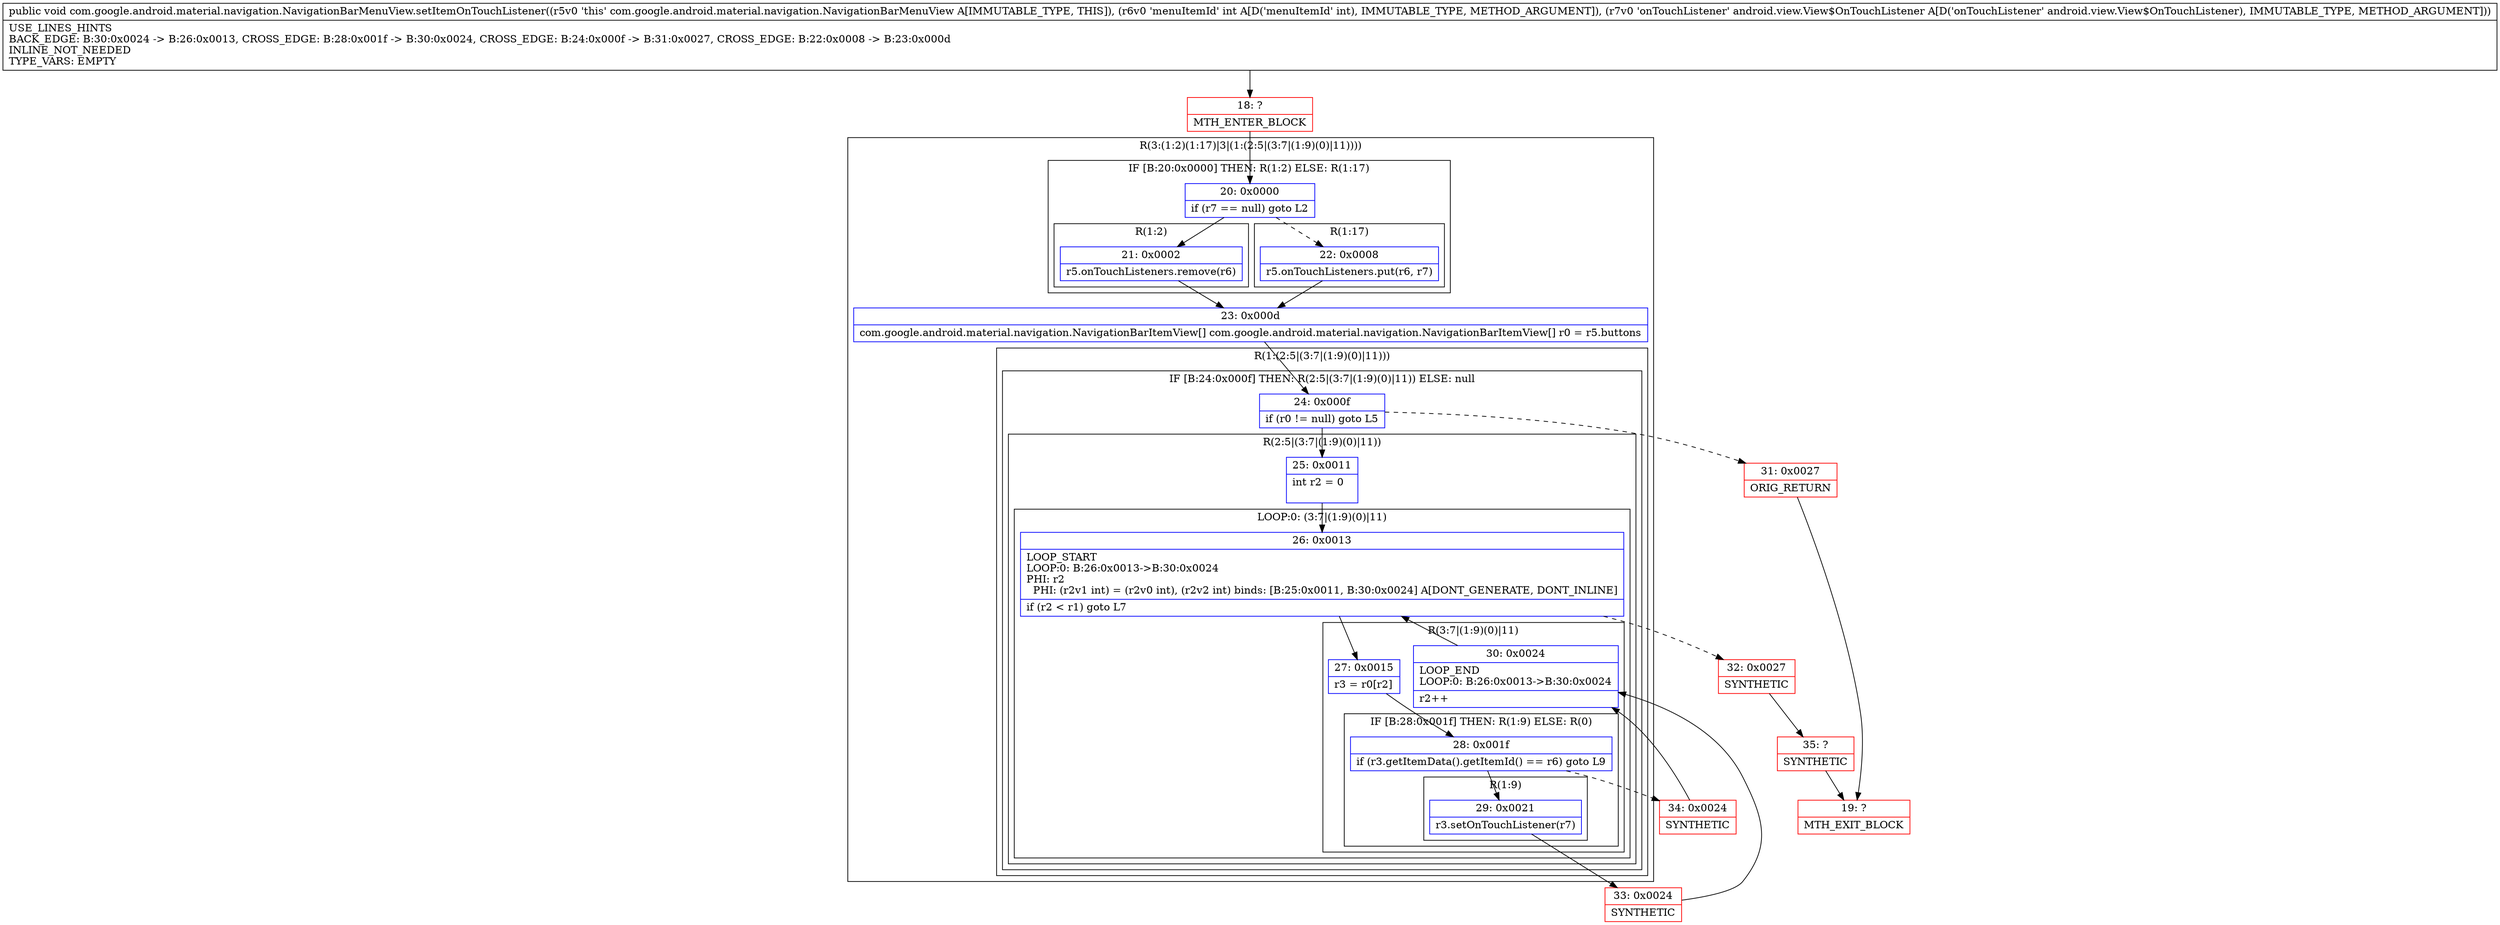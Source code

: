 digraph "CFG forcom.google.android.material.navigation.NavigationBarMenuView.setItemOnTouchListener(ILandroid\/view\/View$OnTouchListener;)V" {
subgraph cluster_Region_775652164 {
label = "R(3:(1:2)(1:17)|3|(1:(2:5|(3:7|(1:9)(0)|11))))";
node [shape=record,color=blue];
subgraph cluster_IfRegion_1933937320 {
label = "IF [B:20:0x0000] THEN: R(1:2) ELSE: R(1:17)";
node [shape=record,color=blue];
Node_20 [shape=record,label="{20\:\ 0x0000|if (r7 == null) goto L2\l}"];
subgraph cluster_Region_2090099212 {
label = "R(1:2)";
node [shape=record,color=blue];
Node_21 [shape=record,label="{21\:\ 0x0002|r5.onTouchListeners.remove(r6)\l}"];
}
subgraph cluster_Region_1120303361 {
label = "R(1:17)";
node [shape=record,color=blue];
Node_22 [shape=record,label="{22\:\ 0x0008|r5.onTouchListeners.put(r6, r7)\l}"];
}
}
Node_23 [shape=record,label="{23\:\ 0x000d|com.google.android.material.navigation.NavigationBarItemView[] com.google.android.material.navigation.NavigationBarItemView[] r0 = r5.buttons\l}"];
subgraph cluster_Region_2074725779 {
label = "R(1:(2:5|(3:7|(1:9)(0)|11)))";
node [shape=record,color=blue];
subgraph cluster_IfRegion_619447252 {
label = "IF [B:24:0x000f] THEN: R(2:5|(3:7|(1:9)(0)|11)) ELSE: null";
node [shape=record,color=blue];
Node_24 [shape=record,label="{24\:\ 0x000f|if (r0 != null) goto L5\l}"];
subgraph cluster_Region_1578989915 {
label = "R(2:5|(3:7|(1:9)(0)|11))";
node [shape=record,color=blue];
Node_25 [shape=record,label="{25\:\ 0x0011|int r2 = 0\l\l}"];
subgraph cluster_LoopRegion_619059332 {
label = "LOOP:0: (3:7|(1:9)(0)|11)";
node [shape=record,color=blue];
Node_26 [shape=record,label="{26\:\ 0x0013|LOOP_START\lLOOP:0: B:26:0x0013\-\>B:30:0x0024\lPHI: r2 \l  PHI: (r2v1 int) = (r2v0 int), (r2v2 int) binds: [B:25:0x0011, B:30:0x0024] A[DONT_GENERATE, DONT_INLINE]\l|if (r2 \< r1) goto L7\l}"];
subgraph cluster_Region_323722520 {
label = "R(3:7|(1:9)(0)|11)";
node [shape=record,color=blue];
Node_27 [shape=record,label="{27\:\ 0x0015|r3 = r0[r2]\l}"];
subgraph cluster_IfRegion_2067634710 {
label = "IF [B:28:0x001f] THEN: R(1:9) ELSE: R(0)";
node [shape=record,color=blue];
Node_28 [shape=record,label="{28\:\ 0x001f|if (r3.getItemData().getItemId() == r6) goto L9\l}"];
subgraph cluster_Region_180546049 {
label = "R(1:9)";
node [shape=record,color=blue];
Node_29 [shape=record,label="{29\:\ 0x0021|r3.setOnTouchListener(r7)\l}"];
}
subgraph cluster_Region_1060268959 {
label = "R(0)";
node [shape=record,color=blue];
}
}
Node_30 [shape=record,label="{30\:\ 0x0024|LOOP_END\lLOOP:0: B:26:0x0013\-\>B:30:0x0024\l|r2++\l}"];
}
}
}
}
}
}
Node_18 [shape=record,color=red,label="{18\:\ ?|MTH_ENTER_BLOCK\l}"];
Node_33 [shape=record,color=red,label="{33\:\ 0x0024|SYNTHETIC\l}"];
Node_34 [shape=record,color=red,label="{34\:\ 0x0024|SYNTHETIC\l}"];
Node_32 [shape=record,color=red,label="{32\:\ 0x0027|SYNTHETIC\l}"];
Node_35 [shape=record,color=red,label="{35\:\ ?|SYNTHETIC\l}"];
Node_19 [shape=record,color=red,label="{19\:\ ?|MTH_EXIT_BLOCK\l}"];
Node_31 [shape=record,color=red,label="{31\:\ 0x0027|ORIG_RETURN\l}"];
MethodNode[shape=record,label="{public void com.google.android.material.navigation.NavigationBarMenuView.setItemOnTouchListener((r5v0 'this' com.google.android.material.navigation.NavigationBarMenuView A[IMMUTABLE_TYPE, THIS]), (r6v0 'menuItemId' int A[D('menuItemId' int), IMMUTABLE_TYPE, METHOD_ARGUMENT]), (r7v0 'onTouchListener' android.view.View$OnTouchListener A[D('onTouchListener' android.view.View$OnTouchListener), IMMUTABLE_TYPE, METHOD_ARGUMENT]))  | USE_LINES_HINTS\lBACK_EDGE: B:30:0x0024 \-\> B:26:0x0013, CROSS_EDGE: B:28:0x001f \-\> B:30:0x0024, CROSS_EDGE: B:24:0x000f \-\> B:31:0x0027, CROSS_EDGE: B:22:0x0008 \-\> B:23:0x000d\lINLINE_NOT_NEEDED\lTYPE_VARS: EMPTY\l}"];
MethodNode -> Node_18;Node_20 -> Node_21;
Node_20 -> Node_22[style=dashed];
Node_21 -> Node_23;
Node_22 -> Node_23;
Node_23 -> Node_24;
Node_24 -> Node_25;
Node_24 -> Node_31[style=dashed];
Node_25 -> Node_26;
Node_26 -> Node_27;
Node_26 -> Node_32[style=dashed];
Node_27 -> Node_28;
Node_28 -> Node_29;
Node_28 -> Node_34[style=dashed];
Node_29 -> Node_33;
Node_30 -> Node_26;
Node_18 -> Node_20;
Node_33 -> Node_30;
Node_34 -> Node_30;
Node_32 -> Node_35;
Node_35 -> Node_19;
Node_31 -> Node_19;
}

